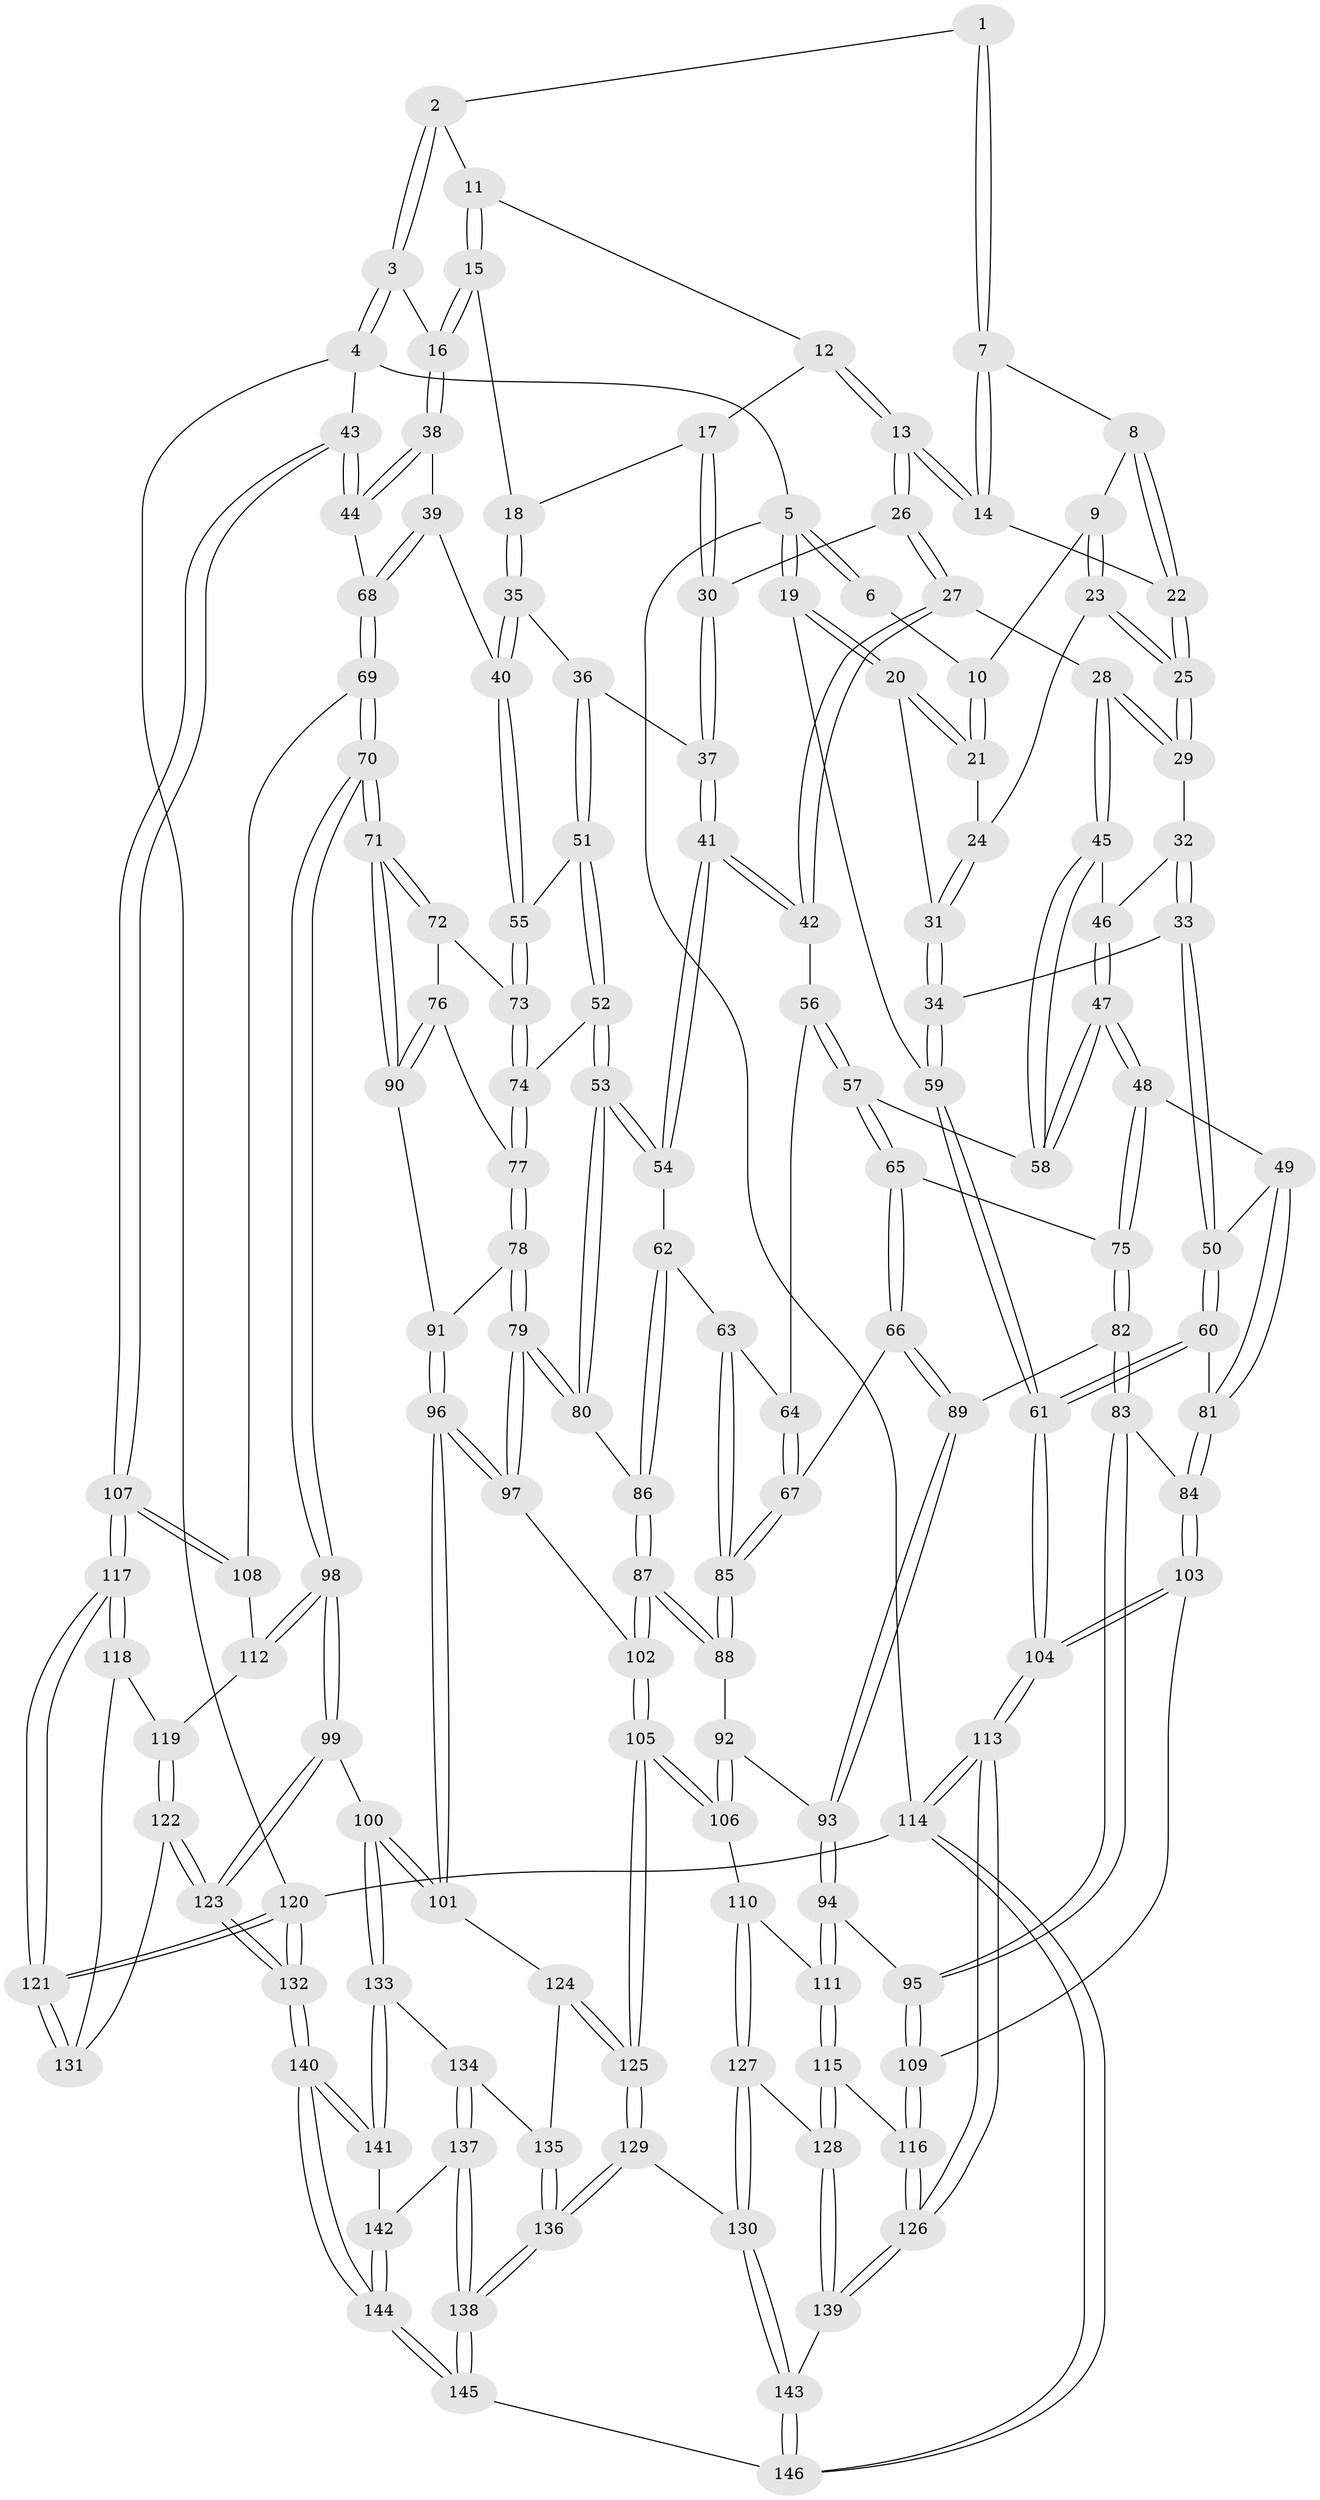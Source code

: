 // Generated by graph-tools (version 1.1) at 2025/11/02/27/25 16:11:59]
// undirected, 146 vertices, 362 edges
graph export_dot {
graph [start="1"]
  node [color=gray90,style=filled];
  1 [pos="+0.36255244598265696+0"];
  2 [pos="+0.4004729051030539+0"];
  3 [pos="+1+0"];
  4 [pos="+1+0"];
  5 [pos="+0+0"];
  6 [pos="+0.13012098161205887+0"];
  7 [pos="+0.2712968082855926+0.028163492859622625"];
  8 [pos="+0.2669868684494885+0.03731400889802484"];
  9 [pos="+0.13350059943148485+0.10242655938484754"];
  10 [pos="+0.08329357882593133+0.07381244465166009"];
  11 [pos="+0.420300729768899+0"];
  12 [pos="+0.43337743382620897+0"];
  13 [pos="+0.43512999111970496+0.19100515795211415"];
  14 [pos="+0.4127660457039079+0.19036407107304715"];
  15 [pos="+0.7672395478390884+0.1419615517028936"];
  16 [pos="+0.8630233141052684+0.09618807835028018"];
  17 [pos="+0.6215426972980824+0.17151031481572096"];
  18 [pos="+0.7490238924476162+0.15512082503056507"];
  19 [pos="+0+0.12904905027619903"];
  20 [pos="+0+0.13456473762816437"];
  21 [pos="+0.015321853036670668+0.09673575041722011"];
  22 [pos="+0.28131774158125195+0.19088406309598133"];
  23 [pos="+0.14527077058800464+0.18815643635764673"];
  24 [pos="+0.10976154408033595+0.2202912432961868"];
  25 [pos="+0.26139393371943626+0.2150860937705811"];
  26 [pos="+0.44365699434370603+0.20097076367482683"];
  27 [pos="+0.35646952621177563+0.33485694197816573"];
  28 [pos="+0.32231159294781886+0.3264070674878907"];
  29 [pos="+0.261635768899407+0.27129525531373055"];
  30 [pos="+0.521813855919541+0.2360964455879797"];
  31 [pos="+0.09387097009785908+0.24176293368237936"];
  32 [pos="+0.19878575785933464+0.32381849128949675"];
  33 [pos="+0.12275906449143806+0.3605027889301376"];
  34 [pos="+0.10478060637602826+0.34770987690545074"];
  35 [pos="+0.7184905549892924+0.28328543449703464"];
  36 [pos="+0.623431920697439+0.3441290332824832"];
  37 [pos="+0.5273947774033886+0.29402776294259403"];
  38 [pos="+0.9104646385211465+0.3926503874093317"];
  39 [pos="+0.7573475725838642+0.41465322661822185"];
  40 [pos="+0.7524451489624966+0.4138863820811175"];
  41 [pos="+0.4786371953963426+0.40376831627236315"];
  42 [pos="+0.409210760726282+0.401669484703167"];
  43 [pos="+1+0.5037928015028815"];
  44 [pos="+0.9356404488302188+0.41723381497472045"];
  45 [pos="+0.2785322214753945+0.39179739134007757"];
  46 [pos="+0.24106425278579327+0.36785789778321826"];
  47 [pos="+0.22038590753333848+0.461379956246844"];
  48 [pos="+0.211915913631415+0.4644560958098683"];
  49 [pos="+0.15406631792495262+0.44537461109066034"];
  50 [pos="+0.14488832702937626+0.4339534592103209"];
  51 [pos="+0.6284519983085346+0.375103423844684"];
  52 [pos="+0.5612515189790015+0.45894031712808964"];
  53 [pos="+0.5295686809453873+0.4663082134914212"];
  54 [pos="+0.5193853483303976+0.45920744566346783"];
  55 [pos="+0.720918259336123+0.43491740131638973"];
  56 [pos="+0.3930376584636038+0.41997262248027506"];
  57 [pos="+0.31168632264167945+0.4603324432172915"];
  58 [pos="+0.2685503722790987+0.44678130118952747"];
  59 [pos="+0+0.39830705865983573"];
  60 [pos="+0+0.5164996219113331"];
  61 [pos="+0+0.5178031139271495"];
  62 [pos="+0.43275327852431544+0.5292035466152933"];
  63 [pos="+0.4005497567932473+0.5235487849830582"];
  64 [pos="+0.3929178195836422+0.45906501450763904"];
  65 [pos="+0.32653954351747794+0.5279432633407243"];
  66 [pos="+0.3324740562039135+0.5414019581083587"];
  67 [pos="+0.33686756884593694+0.5426357673455071"];
  68 [pos="+0.8268768595205469+0.5679222947987695"];
  69 [pos="+0.8213382176316988+0.5859220591156592"];
  70 [pos="+0.8091972660875798+0.5968487882519921"];
  71 [pos="+0.8047784584811779+0.5947774506923906"];
  72 [pos="+0.7249044595475287+0.4918860709846842"];
  73 [pos="+0.7131535485610426+0.44708188009219296"];
  74 [pos="+0.6565279167782547+0.47812802199102894"];
  75 [pos="+0.22716632517059604+0.5159550547314223"];
  76 [pos="+0.7036023347482259+0.5521092714069673"];
  77 [pos="+0.6540623993129888+0.5330532840229029"];
  78 [pos="+0.6458662751832744+0.5453880922465925"];
  79 [pos="+0.5754391002555593+0.5887033749725485"];
  80 [pos="+0.5395747872966992+0.5311038637836683"];
  81 [pos="+0.11482700500782925+0.5716437320271133"];
  82 [pos="+0.23184172455992083+0.5615022143524243"];
  83 [pos="+0.20524836123274992+0.5991521786909677"];
  84 [pos="+0.1183955422330756+0.5815176093115816"];
  85 [pos="+0.3598015748000254+0.5517064470966249"];
  86 [pos="+0.448129614715349+0.5935068357285408"];
  87 [pos="+0.4418436841024041+0.6082386534603726"];
  88 [pos="+0.38167121403262905+0.5959414192497277"];
  89 [pos="+0.29813249731332453+0.5708835865390585"];
  90 [pos="+0.7189319488625392+0.5808345544140955"];
  91 [pos="+0.6846960910112396+0.6011781049803067"];
  92 [pos="+0.3773455939299567+0.6018241743268467"];
  93 [pos="+0.30287250144890393+0.6284785826688248"];
  94 [pos="+0.28616614678920926+0.6718195129936829"];
  95 [pos="+0.21669933562653498+0.6297486415245933"];
  96 [pos="+0.626580879606012+0.68780112604495"];
  97 [pos="+0.5814884333977471+0.6620236698457644"];
  98 [pos="+0.7956271691630489+0.7076204436331438"];
  99 [pos="+0.7580749047716652+0.7566577642454797"];
  100 [pos="+0.7463324444314353+0.7592652671345578"];
  101 [pos="+0.6334286064548155+0.6958926662114263"];
  102 [pos="+0.4799092386929207+0.6927231837524485"];
  103 [pos="+0.07741797015635606+0.6735724953226006"];
  104 [pos="+0+0.7401419317883655"];
  105 [pos="+0.4684240771041092+0.7073575820807749"];
  106 [pos="+0.35658021151931873+0.7124344930725904"];
  107 [pos="+1+0.525898988743554"];
  108 [pos="+0.9692727713954876+0.6076425135698464"];
  109 [pos="+0.14471026464575712+0.7193888769560832"];
  110 [pos="+0.34175183574872836+0.7179798841022754"];
  111 [pos="+0.2986243605941682+0.701796973193921"];
  112 [pos="+0.9065564924507467+0.7052205716197948"];
  113 [pos="+0+1"];
  114 [pos="+0+1"];
  115 [pos="+0.18738048638056357+0.7852045513715054"];
  116 [pos="+0.18012466644279038+0.7840341715829144"];
  117 [pos="+1+0.7280632891277334"];
  118 [pos="+1+0.7417693323907538"];
  119 [pos="+0.9390982723986493+0.7350336879594119"];
  120 [pos="+1+1"];
  121 [pos="+1+1"];
  122 [pos="+0.9179976432209617+0.8068309550441587"];
  123 [pos="+0.8322434641234803+0.8266168214125527"];
  124 [pos="+0.5631238444251341+0.81371695084039"];
  125 [pos="+0.4798276288453064+0.8163560540513177"];
  126 [pos="+0+1"];
  127 [pos="+0.3482611965305307+0.8376977901415648"];
  128 [pos="+0.23289427638396387+0.8321701231555998"];
  129 [pos="+0.45997903944287805+0.8513577202103967"];
  130 [pos="+0.3836914400048815+0.8766959368691107"];
  131 [pos="+0.9341182571701172+0.8158268616012339"];
  132 [pos="+0.9969306423297054+1"];
  133 [pos="+0.7254460999683658+0.7950758284599188"];
  134 [pos="+0.5974290506817237+0.8429651141496897"];
  135 [pos="+0.5883553790682187+0.8384775433647801"];
  136 [pos="+0.5238868825998839+0.9284572746915625"];
  137 [pos="+0.6137358298470224+0.8989142221590039"];
  138 [pos="+0.5549937441870921+0.986501433021488"];
  139 [pos="+0.23535826224881506+0.9243246063283472"];
  140 [pos="+0.9713405921198827+1"];
  141 [pos="+0.7081426736915443+0.8681001293080421"];
  142 [pos="+0.6773581398456106+0.8908106958770474"];
  143 [pos="+0.34634900273842867+0.9830687658901536"];
  144 [pos="+0.6046497356518726+1"];
  145 [pos="+0.5764510033290726+1"];
  146 [pos="+0.3935532853645853+1"];
  1 -- 2;
  1 -- 7;
  1 -- 7;
  2 -- 3;
  2 -- 3;
  2 -- 11;
  3 -- 4;
  3 -- 4;
  3 -- 16;
  4 -- 5;
  4 -- 43;
  4 -- 120;
  5 -- 6;
  5 -- 6;
  5 -- 19;
  5 -- 19;
  5 -- 114;
  6 -- 10;
  7 -- 8;
  7 -- 14;
  7 -- 14;
  8 -- 9;
  8 -- 22;
  8 -- 22;
  9 -- 10;
  9 -- 23;
  9 -- 23;
  10 -- 21;
  10 -- 21;
  11 -- 12;
  11 -- 15;
  11 -- 15;
  12 -- 13;
  12 -- 13;
  12 -- 17;
  13 -- 14;
  13 -- 14;
  13 -- 26;
  13 -- 26;
  14 -- 22;
  15 -- 16;
  15 -- 16;
  15 -- 18;
  16 -- 38;
  16 -- 38;
  17 -- 18;
  17 -- 30;
  17 -- 30;
  18 -- 35;
  18 -- 35;
  19 -- 20;
  19 -- 20;
  19 -- 59;
  20 -- 21;
  20 -- 21;
  20 -- 31;
  21 -- 24;
  22 -- 25;
  22 -- 25;
  23 -- 24;
  23 -- 25;
  23 -- 25;
  24 -- 31;
  24 -- 31;
  25 -- 29;
  25 -- 29;
  26 -- 27;
  26 -- 27;
  26 -- 30;
  27 -- 28;
  27 -- 42;
  27 -- 42;
  28 -- 29;
  28 -- 29;
  28 -- 45;
  28 -- 45;
  29 -- 32;
  30 -- 37;
  30 -- 37;
  31 -- 34;
  31 -- 34;
  32 -- 33;
  32 -- 33;
  32 -- 46;
  33 -- 34;
  33 -- 50;
  33 -- 50;
  34 -- 59;
  34 -- 59;
  35 -- 36;
  35 -- 40;
  35 -- 40;
  36 -- 37;
  36 -- 51;
  36 -- 51;
  37 -- 41;
  37 -- 41;
  38 -- 39;
  38 -- 44;
  38 -- 44;
  39 -- 40;
  39 -- 68;
  39 -- 68;
  40 -- 55;
  40 -- 55;
  41 -- 42;
  41 -- 42;
  41 -- 54;
  41 -- 54;
  42 -- 56;
  43 -- 44;
  43 -- 44;
  43 -- 107;
  43 -- 107;
  44 -- 68;
  45 -- 46;
  45 -- 58;
  45 -- 58;
  46 -- 47;
  46 -- 47;
  47 -- 48;
  47 -- 48;
  47 -- 58;
  47 -- 58;
  48 -- 49;
  48 -- 75;
  48 -- 75;
  49 -- 50;
  49 -- 81;
  49 -- 81;
  50 -- 60;
  50 -- 60;
  51 -- 52;
  51 -- 52;
  51 -- 55;
  52 -- 53;
  52 -- 53;
  52 -- 74;
  53 -- 54;
  53 -- 54;
  53 -- 80;
  53 -- 80;
  54 -- 62;
  55 -- 73;
  55 -- 73;
  56 -- 57;
  56 -- 57;
  56 -- 64;
  57 -- 58;
  57 -- 65;
  57 -- 65;
  59 -- 61;
  59 -- 61;
  60 -- 61;
  60 -- 61;
  60 -- 81;
  61 -- 104;
  61 -- 104;
  62 -- 63;
  62 -- 86;
  62 -- 86;
  63 -- 64;
  63 -- 85;
  63 -- 85;
  64 -- 67;
  64 -- 67;
  65 -- 66;
  65 -- 66;
  65 -- 75;
  66 -- 67;
  66 -- 89;
  66 -- 89;
  67 -- 85;
  67 -- 85;
  68 -- 69;
  68 -- 69;
  69 -- 70;
  69 -- 70;
  69 -- 108;
  70 -- 71;
  70 -- 71;
  70 -- 98;
  70 -- 98;
  71 -- 72;
  71 -- 72;
  71 -- 90;
  71 -- 90;
  72 -- 73;
  72 -- 76;
  73 -- 74;
  73 -- 74;
  74 -- 77;
  74 -- 77;
  75 -- 82;
  75 -- 82;
  76 -- 77;
  76 -- 90;
  76 -- 90;
  77 -- 78;
  77 -- 78;
  78 -- 79;
  78 -- 79;
  78 -- 91;
  79 -- 80;
  79 -- 80;
  79 -- 97;
  79 -- 97;
  80 -- 86;
  81 -- 84;
  81 -- 84;
  82 -- 83;
  82 -- 83;
  82 -- 89;
  83 -- 84;
  83 -- 95;
  83 -- 95;
  84 -- 103;
  84 -- 103;
  85 -- 88;
  85 -- 88;
  86 -- 87;
  86 -- 87;
  87 -- 88;
  87 -- 88;
  87 -- 102;
  87 -- 102;
  88 -- 92;
  89 -- 93;
  89 -- 93;
  90 -- 91;
  91 -- 96;
  91 -- 96;
  92 -- 93;
  92 -- 106;
  92 -- 106;
  93 -- 94;
  93 -- 94;
  94 -- 95;
  94 -- 111;
  94 -- 111;
  95 -- 109;
  95 -- 109;
  96 -- 97;
  96 -- 97;
  96 -- 101;
  96 -- 101;
  97 -- 102;
  98 -- 99;
  98 -- 99;
  98 -- 112;
  98 -- 112;
  99 -- 100;
  99 -- 123;
  99 -- 123;
  100 -- 101;
  100 -- 101;
  100 -- 133;
  100 -- 133;
  101 -- 124;
  102 -- 105;
  102 -- 105;
  103 -- 104;
  103 -- 104;
  103 -- 109;
  104 -- 113;
  104 -- 113;
  105 -- 106;
  105 -- 106;
  105 -- 125;
  105 -- 125;
  106 -- 110;
  107 -- 108;
  107 -- 108;
  107 -- 117;
  107 -- 117;
  108 -- 112;
  109 -- 116;
  109 -- 116;
  110 -- 111;
  110 -- 127;
  110 -- 127;
  111 -- 115;
  111 -- 115;
  112 -- 119;
  113 -- 114;
  113 -- 114;
  113 -- 126;
  113 -- 126;
  114 -- 146;
  114 -- 146;
  114 -- 120;
  115 -- 116;
  115 -- 128;
  115 -- 128;
  116 -- 126;
  116 -- 126;
  117 -- 118;
  117 -- 118;
  117 -- 121;
  117 -- 121;
  118 -- 119;
  118 -- 131;
  119 -- 122;
  119 -- 122;
  120 -- 121;
  120 -- 121;
  120 -- 132;
  120 -- 132;
  121 -- 131;
  121 -- 131;
  122 -- 123;
  122 -- 123;
  122 -- 131;
  123 -- 132;
  123 -- 132;
  124 -- 125;
  124 -- 125;
  124 -- 135;
  125 -- 129;
  125 -- 129;
  126 -- 139;
  126 -- 139;
  127 -- 128;
  127 -- 130;
  127 -- 130;
  128 -- 139;
  128 -- 139;
  129 -- 130;
  129 -- 136;
  129 -- 136;
  130 -- 143;
  130 -- 143;
  132 -- 140;
  132 -- 140;
  133 -- 134;
  133 -- 141;
  133 -- 141;
  134 -- 135;
  134 -- 137;
  134 -- 137;
  135 -- 136;
  135 -- 136;
  136 -- 138;
  136 -- 138;
  137 -- 138;
  137 -- 138;
  137 -- 142;
  138 -- 145;
  138 -- 145;
  139 -- 143;
  140 -- 141;
  140 -- 141;
  140 -- 144;
  140 -- 144;
  141 -- 142;
  142 -- 144;
  142 -- 144;
  143 -- 146;
  143 -- 146;
  144 -- 145;
  144 -- 145;
  145 -- 146;
}
